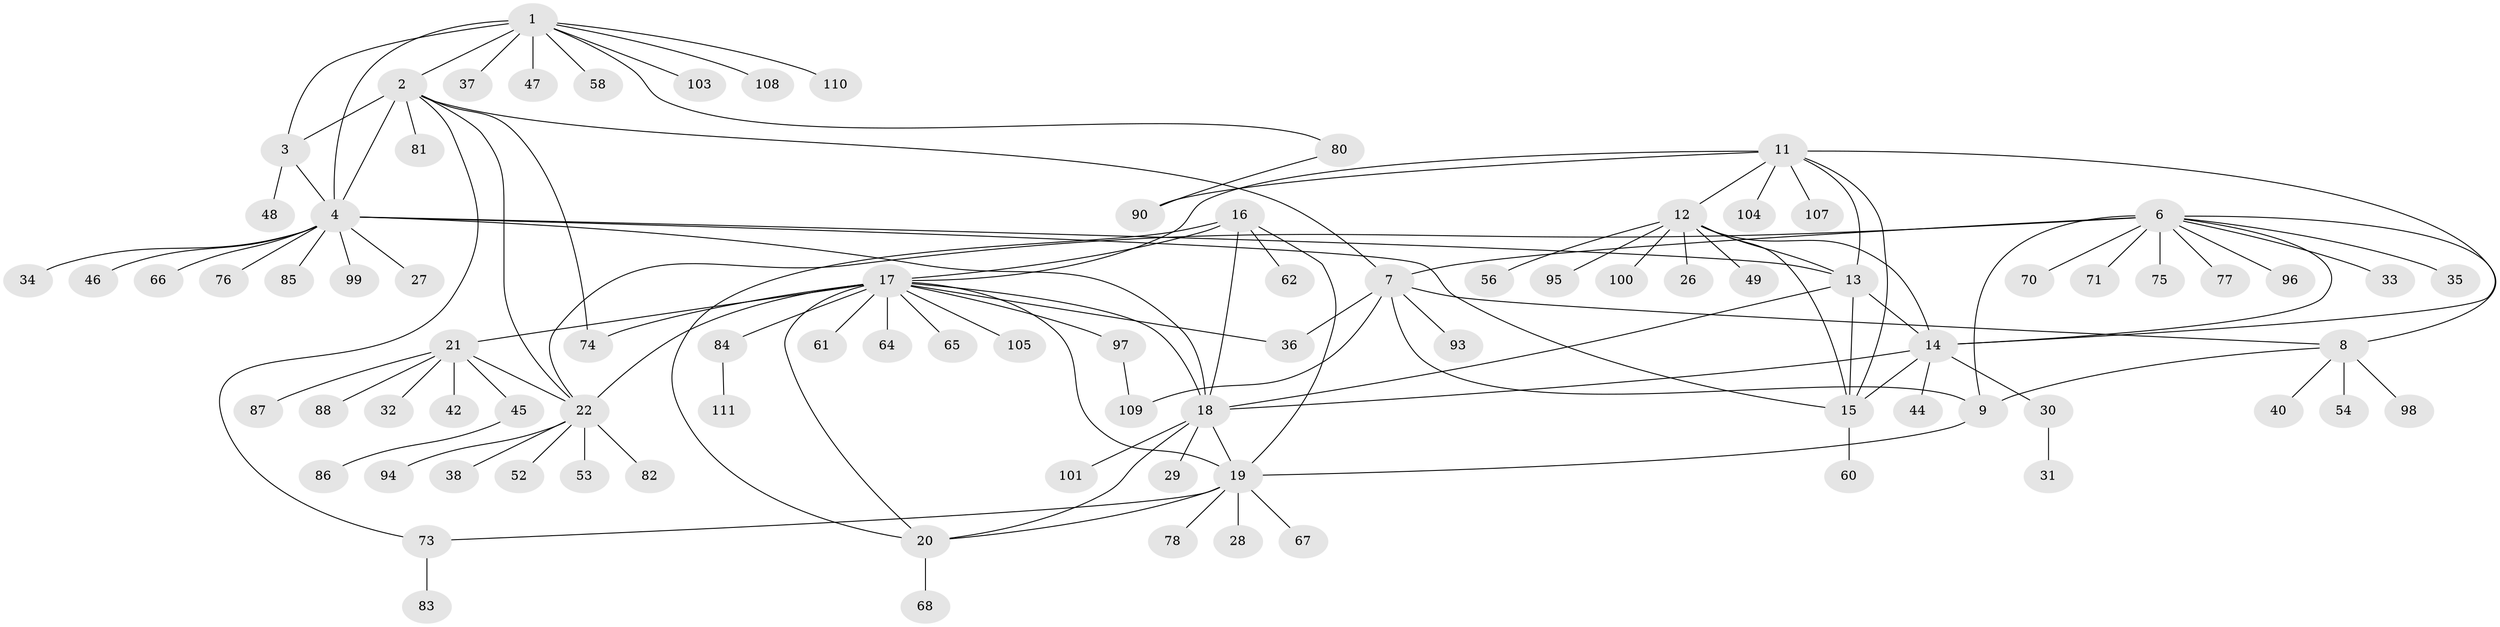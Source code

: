 // original degree distribution, {12: 0.009009009009009009, 9: 0.05405405405405406, 6: 0.04504504504504504, 8: 0.036036036036036036, 10: 0.036036036036036036, 11: 0.009009009009009009, 7: 0.018018018018018018, 5: 0.009009009009009009, 4: 0.009009009009009009, 1: 0.6396396396396397, 2: 0.10810810810810811, 3: 0.02702702702702703}
// Generated by graph-tools (version 1.1) at 2025/11/02/27/25 16:11:31]
// undirected, 89 vertices, 120 edges
graph export_dot {
graph [start="1"]
  node [color=gray90,style=filled];
  1 [super="+50"];
  2;
  3 [super="+92"];
  4 [super="+5"];
  6 [super="+10"];
  7 [super="+63"];
  8 [super="+57"];
  9 [super="+59"];
  11 [super="+41"];
  12 [super="+43"];
  13 [super="+55"];
  14;
  15 [super="+106"];
  16 [super="+69"];
  17 [super="+23"];
  18 [super="+39"];
  19 [super="+89"];
  20;
  21 [super="+24"];
  22 [super="+25"];
  26;
  27;
  28;
  29 [super="+51"];
  30 [super="+79"];
  31;
  32;
  33;
  34;
  35;
  36;
  37;
  38;
  40;
  42;
  44;
  45;
  46;
  47;
  48;
  49;
  52;
  53;
  54;
  56;
  58;
  60;
  61;
  62;
  64;
  65 [super="+72"];
  66;
  67;
  68;
  70;
  71;
  73;
  74;
  75;
  76;
  77;
  78;
  80 [super="+91"];
  81;
  82;
  83;
  84;
  85;
  86;
  87;
  88;
  90 [super="+102"];
  93;
  94;
  95;
  96;
  97;
  98;
  99;
  100;
  101;
  103;
  104;
  105;
  107;
  108;
  109;
  110;
  111;
  1 -- 2;
  1 -- 3;
  1 -- 4 [weight=2];
  1 -- 37;
  1 -- 47;
  1 -- 58;
  1 -- 80;
  1 -- 103;
  1 -- 108;
  1 -- 110;
  2 -- 3;
  2 -- 4 [weight=2];
  2 -- 7;
  2 -- 22;
  2 -- 73;
  2 -- 74;
  2 -- 81;
  3 -- 4 [weight=2];
  3 -- 48;
  4 -- 15;
  4 -- 18;
  4 -- 99;
  4 -- 34;
  4 -- 66;
  4 -- 76;
  4 -- 46;
  4 -- 85;
  4 -- 27;
  4 -- 13;
  6 -- 7 [weight=2];
  6 -- 8 [weight=2];
  6 -- 9 [weight=2];
  6 -- 33;
  6 -- 96;
  6 -- 35;
  6 -- 70;
  6 -- 71;
  6 -- 75;
  6 -- 77;
  6 -- 14;
  6 -- 22;
  7 -- 8;
  7 -- 9;
  7 -- 36;
  7 -- 93;
  7 -- 109;
  8 -- 9;
  8 -- 40;
  8 -- 54;
  8 -- 98;
  9 -- 19;
  11 -- 12;
  11 -- 13;
  11 -- 14;
  11 -- 15;
  11 -- 104;
  11 -- 107;
  11 -- 17;
  11 -- 90;
  12 -- 13;
  12 -- 14;
  12 -- 15;
  12 -- 26;
  12 -- 49;
  12 -- 56;
  12 -- 95;
  12 -- 100;
  13 -- 14;
  13 -- 15;
  13 -- 18;
  14 -- 15;
  14 -- 30;
  14 -- 44;
  14 -- 18;
  15 -- 60;
  16 -- 17;
  16 -- 18;
  16 -- 19;
  16 -- 20;
  16 -- 62;
  17 -- 18;
  17 -- 19;
  17 -- 20;
  17 -- 64;
  17 -- 65;
  17 -- 74;
  17 -- 84;
  17 -- 105;
  17 -- 97;
  17 -- 36;
  17 -- 21 [weight=2];
  17 -- 22 [weight=2];
  17 -- 61;
  18 -- 19;
  18 -- 20;
  18 -- 29;
  18 -- 101;
  19 -- 20;
  19 -- 28;
  19 -- 67;
  19 -- 73;
  19 -- 78;
  20 -- 68;
  21 -- 22 [weight=4];
  21 -- 32;
  21 -- 42;
  21 -- 45;
  21 -- 87;
  21 -- 88;
  22 -- 38;
  22 -- 82;
  22 -- 94;
  22 -- 52;
  22 -- 53;
  30 -- 31;
  45 -- 86;
  73 -- 83;
  80 -- 90;
  84 -- 111;
  97 -- 109;
}
